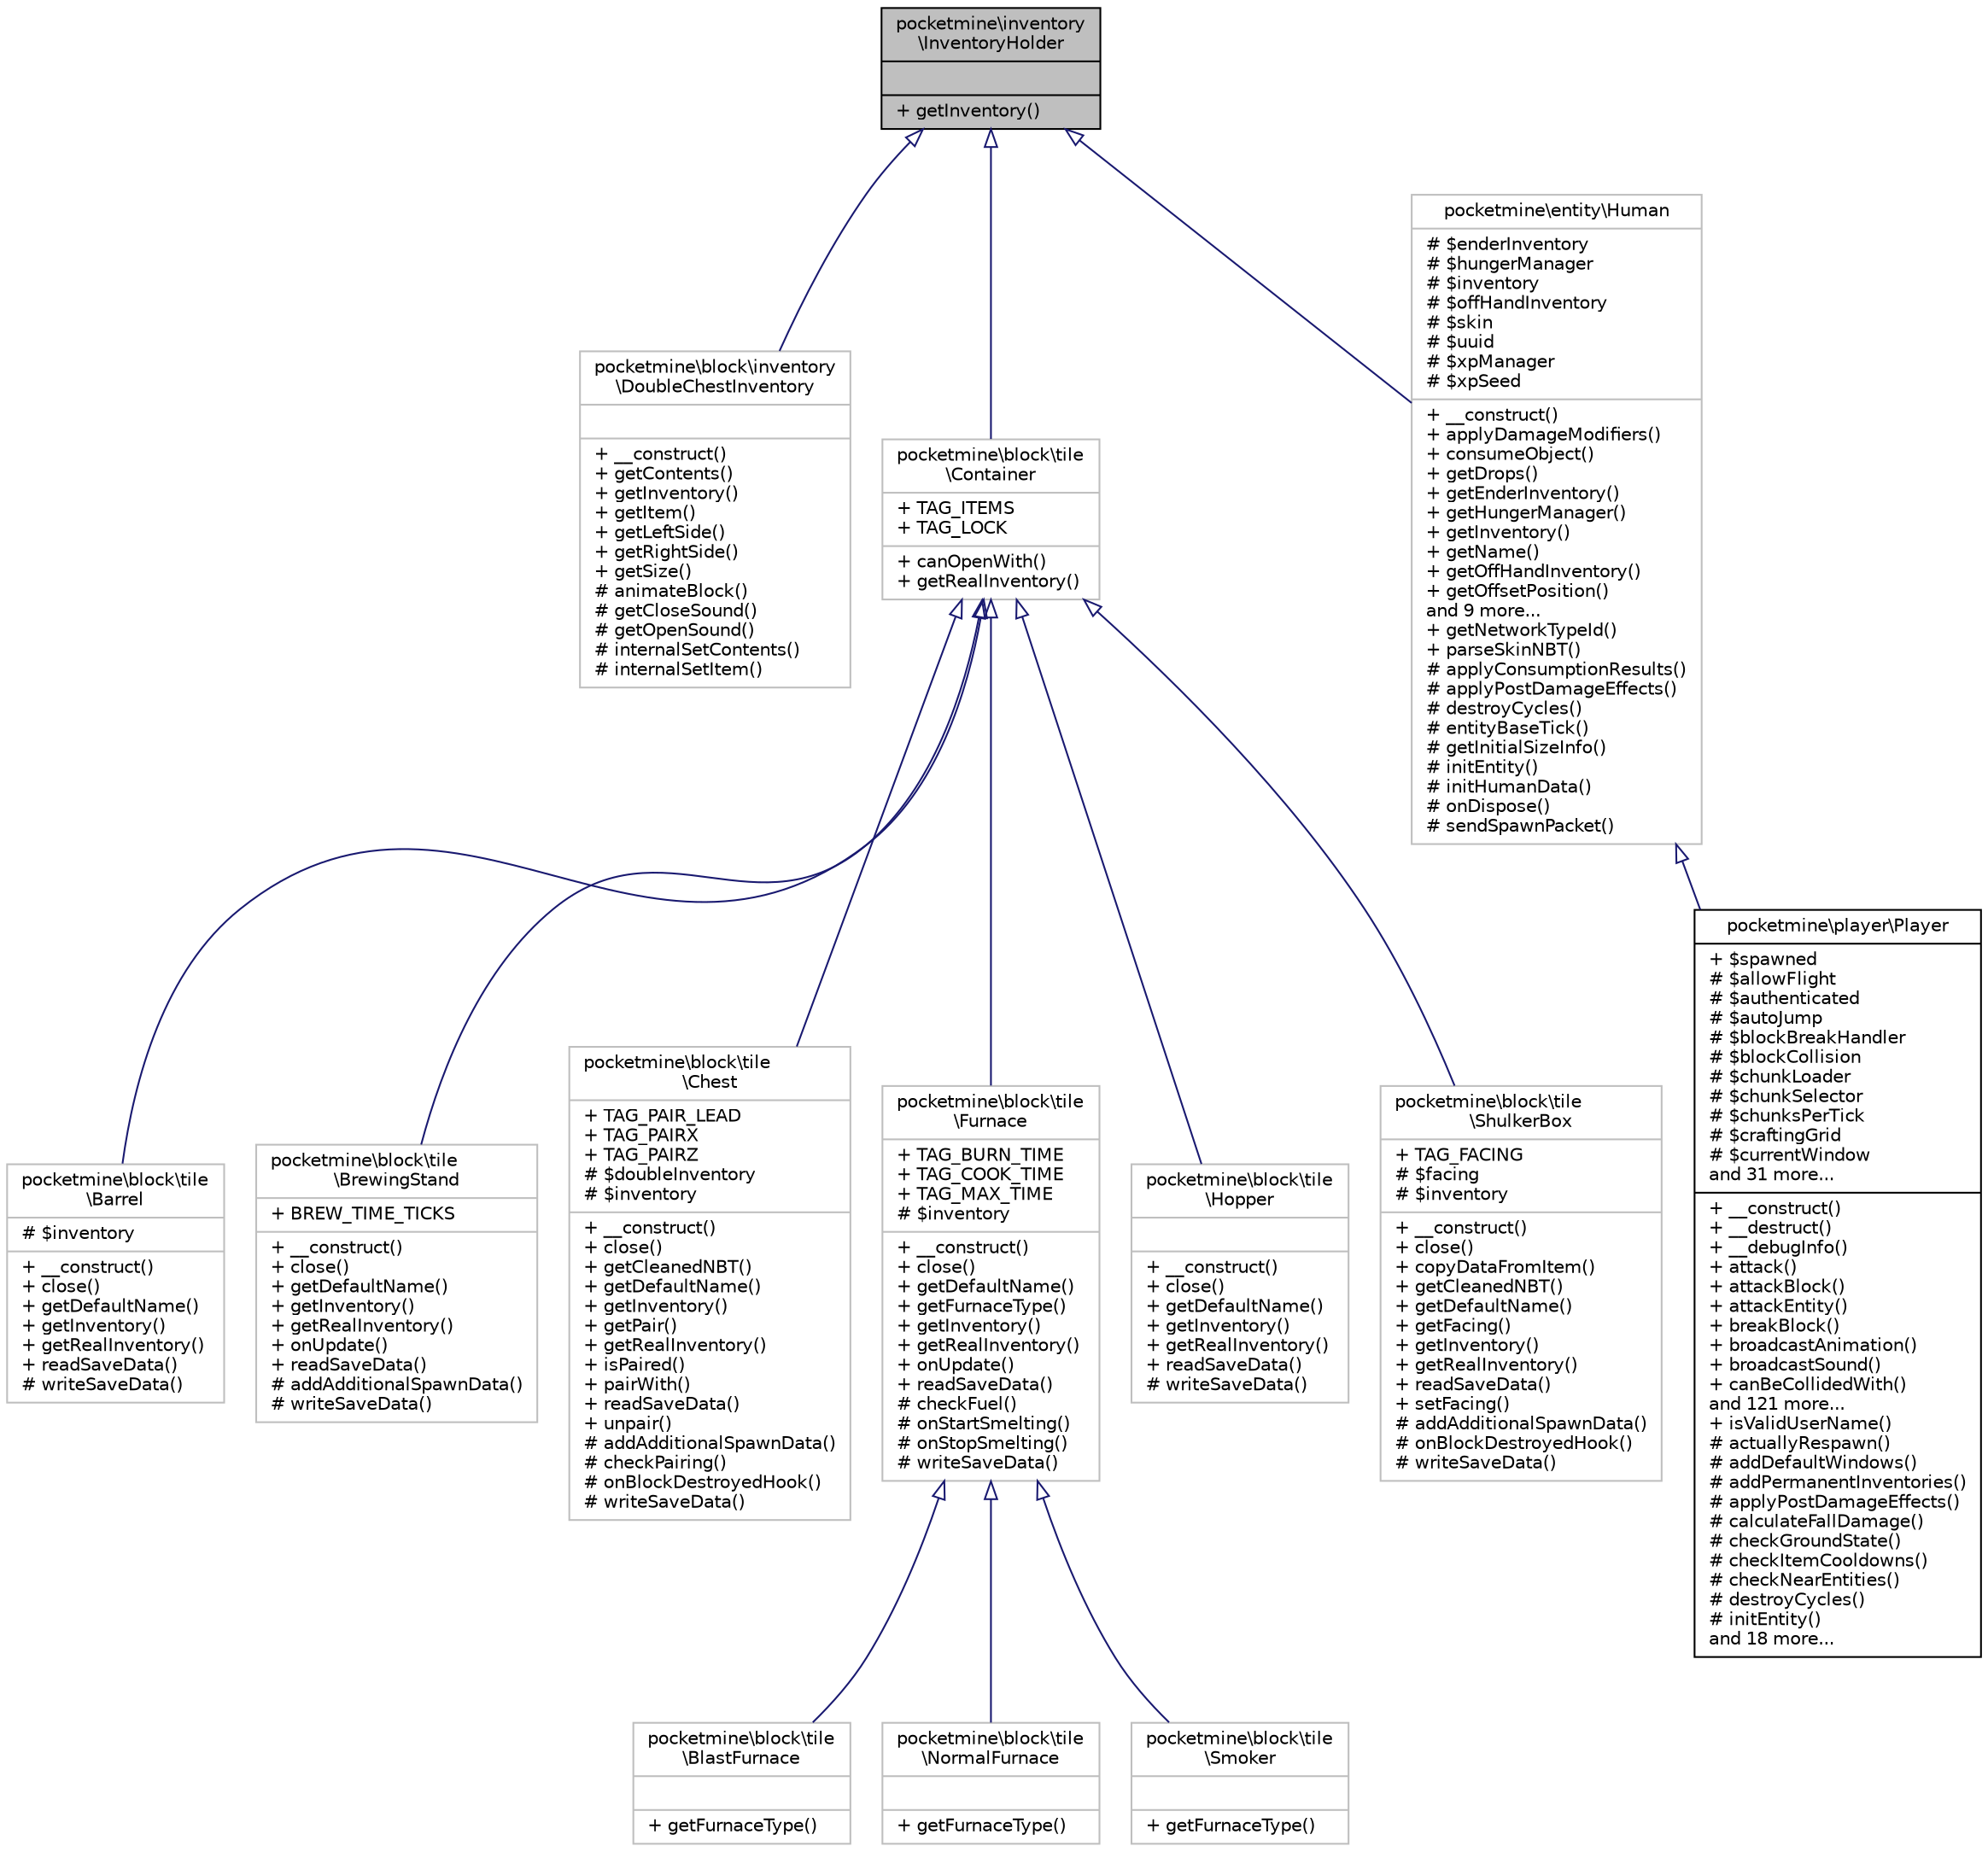 digraph "pocketmine\inventory\InventoryHolder"
{
 // INTERACTIVE_SVG=YES
 // LATEX_PDF_SIZE
  edge [fontname="Helvetica",fontsize="10",labelfontname="Helvetica",labelfontsize="10"];
  node [fontname="Helvetica",fontsize="10",shape=record];
  Node1 [label="{pocketmine\\inventory\l\\InventoryHolder\n||+ getInventory()\l}",height=0.2,width=0.4,color="black", fillcolor="grey75", style="filled", fontcolor="black",tooltip=" "];
  Node1 -> Node2 [dir="back",color="midnightblue",fontsize="10",style="solid",arrowtail="onormal",fontname="Helvetica"];
  Node2 [label="{pocketmine\\block\\inventory\l\\DoubleChestInventory\n||+ __construct()\l+ getContents()\l+ getInventory()\l+ getItem()\l+ getLeftSide()\l+ getRightSide()\l+ getSize()\l# animateBlock()\l# getCloseSound()\l# getOpenSound()\l# internalSetContents()\l# internalSetItem()\l}",height=0.2,width=0.4,color="grey75", fillcolor="white", style="filled",URL="$d3/d26/classpocketmine_1_1block_1_1inventory_1_1_double_chest_inventory.html",tooltip=" "];
  Node1 -> Node3 [dir="back",color="midnightblue",fontsize="10",style="solid",arrowtail="onormal",fontname="Helvetica"];
  Node3 [label="{pocketmine\\block\\tile\l\\Container\n|+ TAG_ITEMS\l+ TAG_LOCK\l|+ canOpenWith()\l+ getRealInventory()\l}",height=0.2,width=0.4,color="grey75", fillcolor="white", style="filled",URL="$d9/de1/interfacepocketmine_1_1block_1_1tile_1_1_container.html",tooltip=" "];
  Node3 -> Node4 [dir="back",color="midnightblue",fontsize="10",style="solid",arrowtail="onormal",fontname="Helvetica"];
  Node4 [label="{pocketmine\\block\\tile\l\\Barrel\n|# $inventory\l|+ __construct()\l+ close()\l+ getDefaultName()\l+ getInventory()\l+ getRealInventory()\l+ readSaveData()\l# writeSaveData()\l}",height=0.2,width=0.4,color="grey75", fillcolor="white", style="filled",URL="$d4/dcc/classpocketmine_1_1block_1_1tile_1_1_barrel.html",tooltip=" "];
  Node3 -> Node5 [dir="back",color="midnightblue",fontsize="10",style="solid",arrowtail="onormal",fontname="Helvetica"];
  Node5 [label="{pocketmine\\block\\tile\l\\BrewingStand\n|+ BREW_TIME_TICKS\l|+ __construct()\l+ close()\l+ getDefaultName()\l+ getInventory()\l+ getRealInventory()\l+ onUpdate()\l+ readSaveData()\l# addAdditionalSpawnData()\l# writeSaveData()\l}",height=0.2,width=0.4,color="grey75", fillcolor="white", style="filled",URL="$d3/d41/classpocketmine_1_1block_1_1tile_1_1_brewing_stand.html",tooltip=" "];
  Node3 -> Node6 [dir="back",color="midnightblue",fontsize="10",style="solid",arrowtail="onormal",fontname="Helvetica"];
  Node6 [label="{pocketmine\\block\\tile\l\\Chest\n|+ TAG_PAIR_LEAD\l+ TAG_PAIRX\l+ TAG_PAIRZ\l# $doubleInventory\l# $inventory\l|+ __construct()\l+ close()\l+ getCleanedNBT()\l+ getDefaultName()\l+ getInventory()\l+ getPair()\l+ getRealInventory()\l+ isPaired()\l+ pairWith()\l+ readSaveData()\l+ unpair()\l# addAdditionalSpawnData()\l# checkPairing()\l# onBlockDestroyedHook()\l# writeSaveData()\l}",height=0.2,width=0.4,color="grey75", fillcolor="white", style="filled",URL="$d9/d64/classpocketmine_1_1block_1_1tile_1_1_chest.html",tooltip=" "];
  Node3 -> Node7 [dir="back",color="midnightblue",fontsize="10",style="solid",arrowtail="onormal",fontname="Helvetica"];
  Node7 [label="{pocketmine\\block\\tile\l\\Furnace\n|+ TAG_BURN_TIME\l+ TAG_COOK_TIME\l+ TAG_MAX_TIME\l# $inventory\l|+ __construct()\l+ close()\l+ getDefaultName()\l+ getFurnaceType()\l+ getInventory()\l+ getRealInventory()\l+ onUpdate()\l+ readSaveData()\l# checkFuel()\l# onStartSmelting()\l# onStopSmelting()\l# writeSaveData()\l}",height=0.2,width=0.4,color="grey75", fillcolor="white", style="filled",URL="$db/d1f/classpocketmine_1_1block_1_1tile_1_1_furnace.html",tooltip=" "];
  Node7 -> Node8 [dir="back",color="midnightblue",fontsize="10",style="solid",arrowtail="onormal",fontname="Helvetica"];
  Node8 [label="{pocketmine\\block\\tile\l\\BlastFurnace\n||+ getFurnaceType()\l}",height=0.2,width=0.4,color="grey75", fillcolor="white", style="filled",URL="$dc/dd8/classpocketmine_1_1block_1_1tile_1_1_blast_furnace.html",tooltip=" "];
  Node7 -> Node9 [dir="back",color="midnightblue",fontsize="10",style="solid",arrowtail="onormal",fontname="Helvetica"];
  Node9 [label="{pocketmine\\block\\tile\l\\NormalFurnace\n||+ getFurnaceType()\l}",height=0.2,width=0.4,color="grey75", fillcolor="white", style="filled",URL="$df/d73/classpocketmine_1_1block_1_1tile_1_1_normal_furnace.html",tooltip=" "];
  Node7 -> Node10 [dir="back",color="midnightblue",fontsize="10",style="solid",arrowtail="onormal",fontname="Helvetica"];
  Node10 [label="{pocketmine\\block\\tile\l\\Smoker\n||+ getFurnaceType()\l}",height=0.2,width=0.4,color="grey75", fillcolor="white", style="filled",URL="$db/d5c/classpocketmine_1_1block_1_1tile_1_1_smoker.html",tooltip=" "];
  Node3 -> Node11 [dir="back",color="midnightblue",fontsize="10",style="solid",arrowtail="onormal",fontname="Helvetica"];
  Node11 [label="{pocketmine\\block\\tile\l\\Hopper\n||+ __construct()\l+ close()\l+ getDefaultName()\l+ getInventory()\l+ getRealInventory()\l+ readSaveData()\l# writeSaveData()\l}",height=0.2,width=0.4,color="grey75", fillcolor="white", style="filled",URL="$d2/d1d/classpocketmine_1_1block_1_1tile_1_1_hopper.html",tooltip=" "];
  Node3 -> Node12 [dir="back",color="midnightblue",fontsize="10",style="solid",arrowtail="onormal",fontname="Helvetica"];
  Node12 [label="{pocketmine\\block\\tile\l\\ShulkerBox\n|+ TAG_FACING\l# $facing\l# $inventory\l|+ __construct()\l+ close()\l+ copyDataFromItem()\l+ getCleanedNBT()\l+ getDefaultName()\l+ getFacing()\l+ getInventory()\l+ getRealInventory()\l+ readSaveData()\l+ setFacing()\l# addAdditionalSpawnData()\l# onBlockDestroyedHook()\l# writeSaveData()\l}",height=0.2,width=0.4,color="grey75", fillcolor="white", style="filled",URL="$dd/dd0/classpocketmine_1_1block_1_1tile_1_1_shulker_box.html",tooltip=" "];
  Node1 -> Node13 [dir="back",color="midnightblue",fontsize="10",style="solid",arrowtail="onormal",fontname="Helvetica"];
  Node13 [label="{pocketmine\\entity\\Human\n|# $enderInventory\l# $hungerManager\l# $inventory\l# $offHandInventory\l# $skin\l# $uuid\l# $xpManager\l# $xpSeed\l|+ __construct()\l+ applyDamageModifiers()\l+ consumeObject()\l+ getDrops()\l+ getEnderInventory()\l+ getHungerManager()\l+ getInventory()\l+ getName()\l+ getOffHandInventory()\l+ getOffsetPosition()\land 9 more...\l+ getNetworkTypeId()\l+ parseSkinNBT()\l# applyConsumptionResults()\l# applyPostDamageEffects()\l# destroyCycles()\l# entityBaseTick()\l# getInitialSizeInfo()\l# initEntity()\l# initHumanData()\l# onDispose()\l# sendSpawnPacket()\l}",height=0.2,width=0.4,color="grey75", fillcolor="white", style="filled",URL="$d4/ddf/classpocketmine_1_1entity_1_1_human.html",tooltip=" "];
  Node13 -> Node14 [dir="back",color="midnightblue",fontsize="10",style="solid",arrowtail="onormal",fontname="Helvetica"];
  Node14 [label="{pocketmine\\player\\Player\n|+ $spawned\l# $allowFlight\l# $authenticated\l# $autoJump\l# $blockBreakHandler\l# $blockCollision\l# $chunkLoader\l# $chunkSelector\l# $chunksPerTick\l# $craftingGrid\l# $currentWindow\land 31 more...\l|+ __construct()\l+ __destruct()\l+ __debugInfo()\l+ attack()\l+ attackBlock()\l+ attackEntity()\l+ breakBlock()\l+ broadcastAnimation()\l+ broadcastSound()\l+ canBeCollidedWith()\land 121 more...\l+ isValidUserName()\l# actuallyRespawn()\l# addDefaultWindows()\l# addPermanentInventories()\l# applyPostDamageEffects()\l# calculateFallDamage()\l# checkGroundState()\l# checkItemCooldowns()\l# checkNearEntities()\l# destroyCycles()\l# initEntity()\land 18 more...\l}",height=0.2,width=0.4,color="black", fillcolor="white", style="filled",URL="$d0/d6f/classpocketmine_1_1player_1_1_player.html",tooltip=" "];
}
